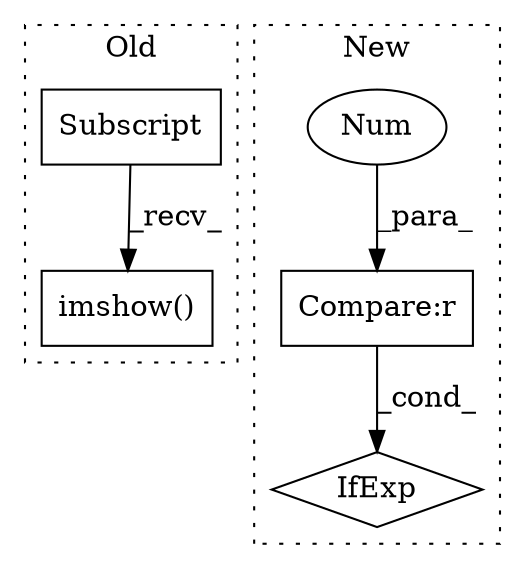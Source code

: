 digraph G {
subgraph cluster0 {
1 [label="imshow()" a="75" s="796,829" l="30,1" shape="box"];
5 [label="Subscript" a="63" s="796,0" l="22,0" shape="box"];
label = "Old";
style="dotted";
}
subgraph cluster1 {
2 [label="IfExp" a="51" s="814,830" l="4,6" shape="diamond"];
3 [label="Compare:r" a="40" s="818" l="12" shape="box"];
4 [label="Num" a="76" s="829" l="1" shape="ellipse"];
label = "New";
style="dotted";
}
3 -> 2 [label="_cond_"];
4 -> 3 [label="_para_"];
5 -> 1 [label="_recv_"];
}